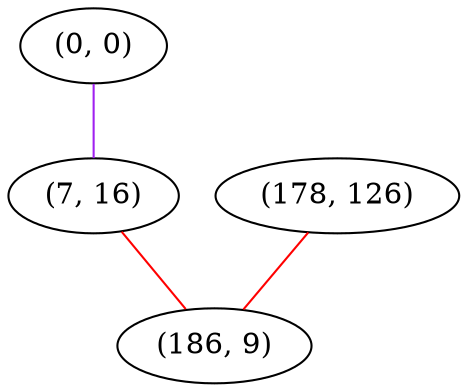 graph "" {
"(0, 0)";
"(178, 126)";
"(7, 16)";
"(186, 9)";
"(0, 0)" -- "(7, 16)"  [color=purple, key=0, weight=4];
"(178, 126)" -- "(186, 9)"  [color=red, key=0, weight=1];
"(7, 16)" -- "(186, 9)"  [color=red, key=0, weight=1];
}
